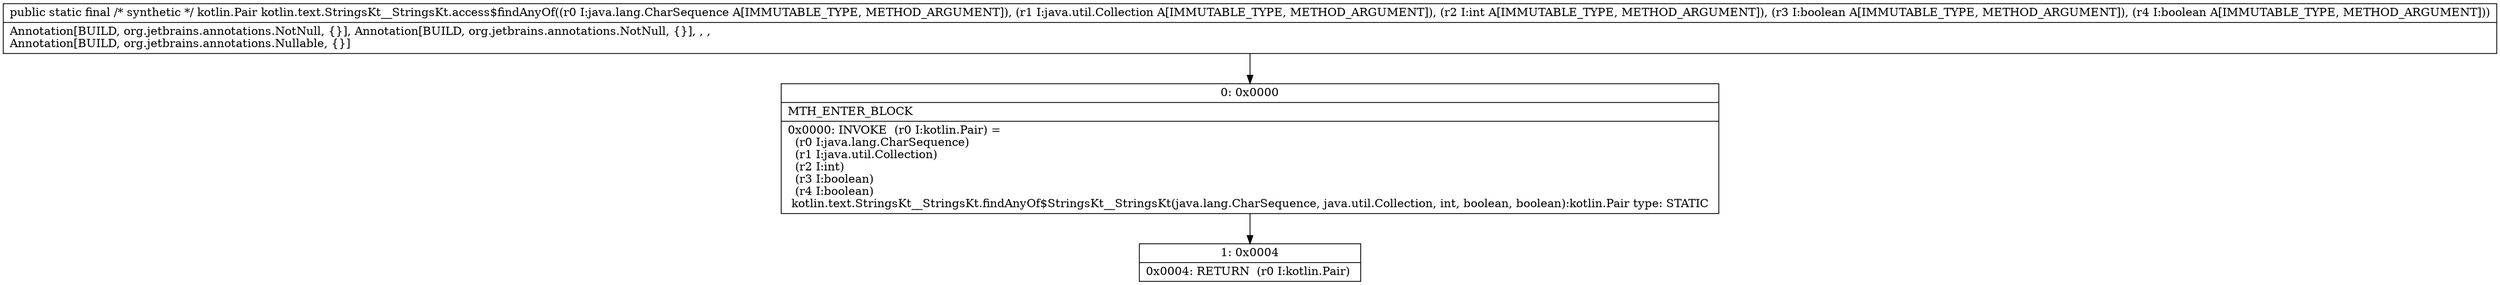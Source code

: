 digraph "CFG forkotlin.text.StringsKt__StringsKt.access$findAnyOf(Ljava\/lang\/CharSequence;Ljava\/util\/Collection;IZZ)Lkotlin\/Pair;" {
Node_0 [shape=record,label="{0\:\ 0x0000|MTH_ENTER_BLOCK\l|0x0000: INVOKE  (r0 I:kotlin.Pair) = \l  (r0 I:java.lang.CharSequence)\l  (r1 I:java.util.Collection)\l  (r2 I:int)\l  (r3 I:boolean)\l  (r4 I:boolean)\l kotlin.text.StringsKt__StringsKt.findAnyOf$StringsKt__StringsKt(java.lang.CharSequence, java.util.Collection, int, boolean, boolean):kotlin.Pair type: STATIC \l}"];
Node_1 [shape=record,label="{1\:\ 0x0004|0x0004: RETURN  (r0 I:kotlin.Pair) \l}"];
MethodNode[shape=record,label="{public static final \/* synthetic *\/ kotlin.Pair kotlin.text.StringsKt__StringsKt.access$findAnyOf((r0 I:java.lang.CharSequence A[IMMUTABLE_TYPE, METHOD_ARGUMENT]), (r1 I:java.util.Collection A[IMMUTABLE_TYPE, METHOD_ARGUMENT]), (r2 I:int A[IMMUTABLE_TYPE, METHOD_ARGUMENT]), (r3 I:boolean A[IMMUTABLE_TYPE, METHOD_ARGUMENT]), (r4 I:boolean A[IMMUTABLE_TYPE, METHOD_ARGUMENT]))  | Annotation[BUILD, org.jetbrains.annotations.NotNull, \{\}], Annotation[BUILD, org.jetbrains.annotations.NotNull, \{\}], , , \lAnnotation[BUILD, org.jetbrains.annotations.Nullable, \{\}]\l}"];
MethodNode -> Node_0;
Node_0 -> Node_1;
}

